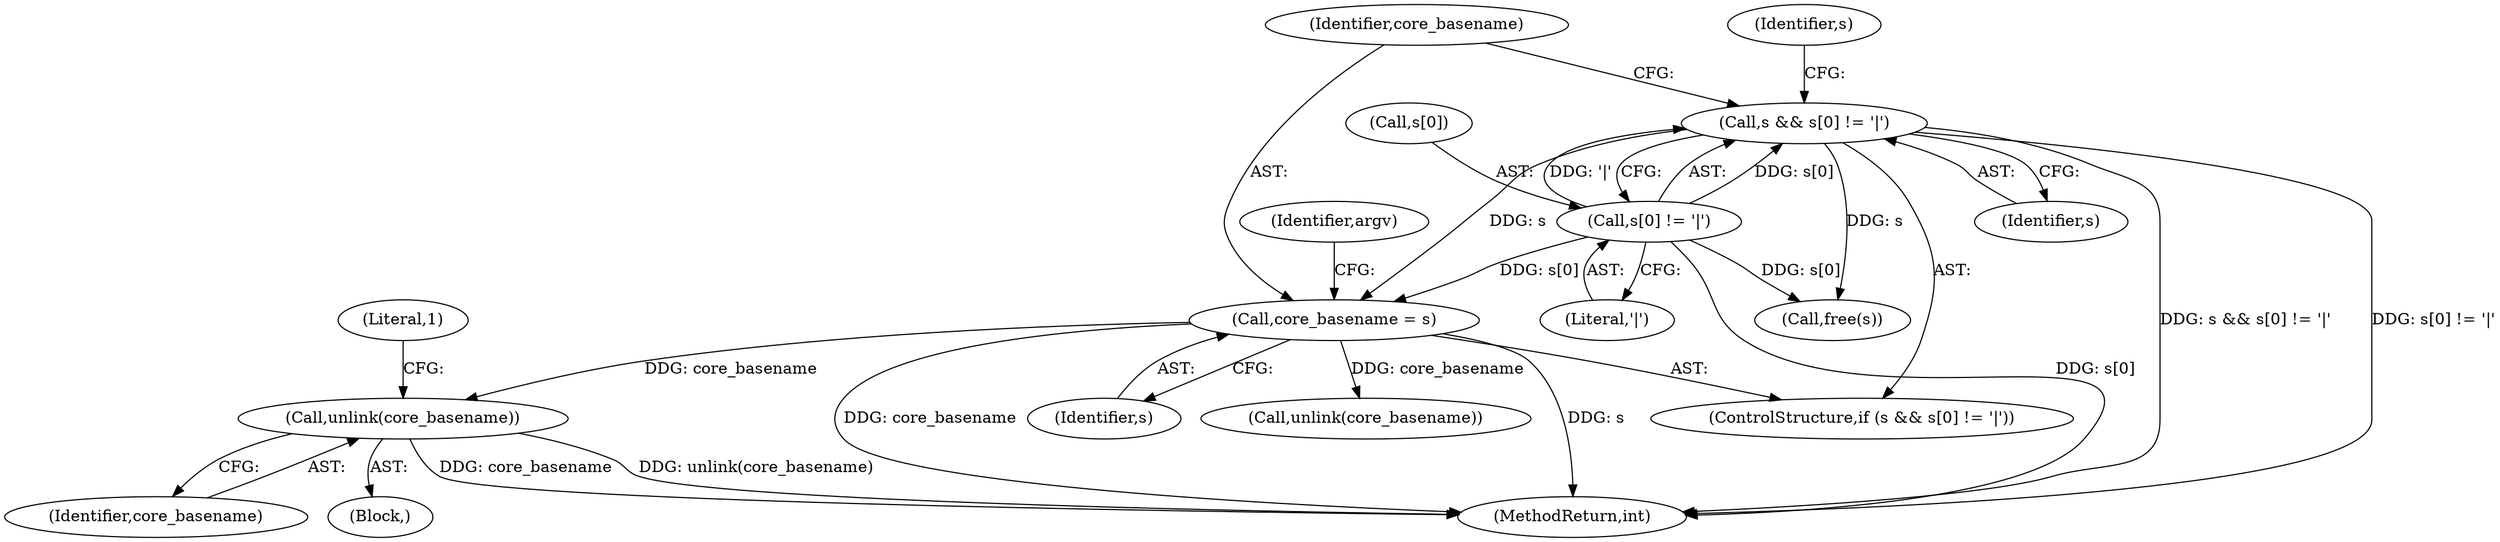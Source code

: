 digraph "0_abrt_80408e9e24a1c10f85fd969e1853e0f192157f92_0@API" {
"1001165" [label="(Call,unlink(core_basename))"];
"1000338" [label="(Call,core_basename = s)"];
"1000333" [label="(Call,s[0] != '|')"];
"1000331" [label="(Call,s && s[0] != '|')"];
"1001150" [label="(Call,unlink(core_basename))"];
"1000339" [label="(Identifier,core_basename)"];
"1000331" [label="(Call,s && s[0] != '|')"];
"1000330" [label="(ControlStructure,if (s && s[0] != '|'))"];
"1000334" [label="(Call,s[0])"];
"1000338" [label="(Call,core_basename = s)"];
"1000333" [label="(Call,s[0] != '|')"];
"1001166" [label="(Identifier,core_basename)"];
"1001165" [label="(Call,unlink(core_basename))"];
"1001162" [label="(Block,)"];
"1000343" [label="(Identifier,s)"];
"1000337" [label="(Literal,'|')"];
"1000340" [label="(Identifier,s)"];
"1000348" [label="(Identifier,argv)"];
"1000332" [label="(Identifier,s)"];
"1000342" [label="(Call,free(s))"];
"1001168" [label="(Literal,1)"];
"1001180" [label="(MethodReturn,int)"];
"1001165" -> "1001162"  [label="AST: "];
"1001165" -> "1001166"  [label="CFG: "];
"1001166" -> "1001165"  [label="AST: "];
"1001168" -> "1001165"  [label="CFG: "];
"1001165" -> "1001180"  [label="DDG: core_basename"];
"1001165" -> "1001180"  [label="DDG: unlink(core_basename)"];
"1000338" -> "1001165"  [label="DDG: core_basename"];
"1000338" -> "1000330"  [label="AST: "];
"1000338" -> "1000340"  [label="CFG: "];
"1000339" -> "1000338"  [label="AST: "];
"1000340" -> "1000338"  [label="AST: "];
"1000348" -> "1000338"  [label="CFG: "];
"1000338" -> "1001180"  [label="DDG: core_basename"];
"1000338" -> "1001180"  [label="DDG: s"];
"1000333" -> "1000338"  [label="DDG: s[0]"];
"1000331" -> "1000338"  [label="DDG: s"];
"1000338" -> "1001150"  [label="DDG: core_basename"];
"1000333" -> "1000331"  [label="AST: "];
"1000333" -> "1000337"  [label="CFG: "];
"1000334" -> "1000333"  [label="AST: "];
"1000337" -> "1000333"  [label="AST: "];
"1000331" -> "1000333"  [label="CFG: "];
"1000333" -> "1001180"  [label="DDG: s[0]"];
"1000333" -> "1000331"  [label="DDG: s[0]"];
"1000333" -> "1000331"  [label="DDG: '|'"];
"1000333" -> "1000342"  [label="DDG: s[0]"];
"1000331" -> "1000330"  [label="AST: "];
"1000331" -> "1000332"  [label="CFG: "];
"1000332" -> "1000331"  [label="AST: "];
"1000339" -> "1000331"  [label="CFG: "];
"1000343" -> "1000331"  [label="CFG: "];
"1000331" -> "1001180"  [label="DDG: s && s[0] != '|'"];
"1000331" -> "1001180"  [label="DDG: s[0] != '|'"];
"1000331" -> "1000342"  [label="DDG: s"];
}
